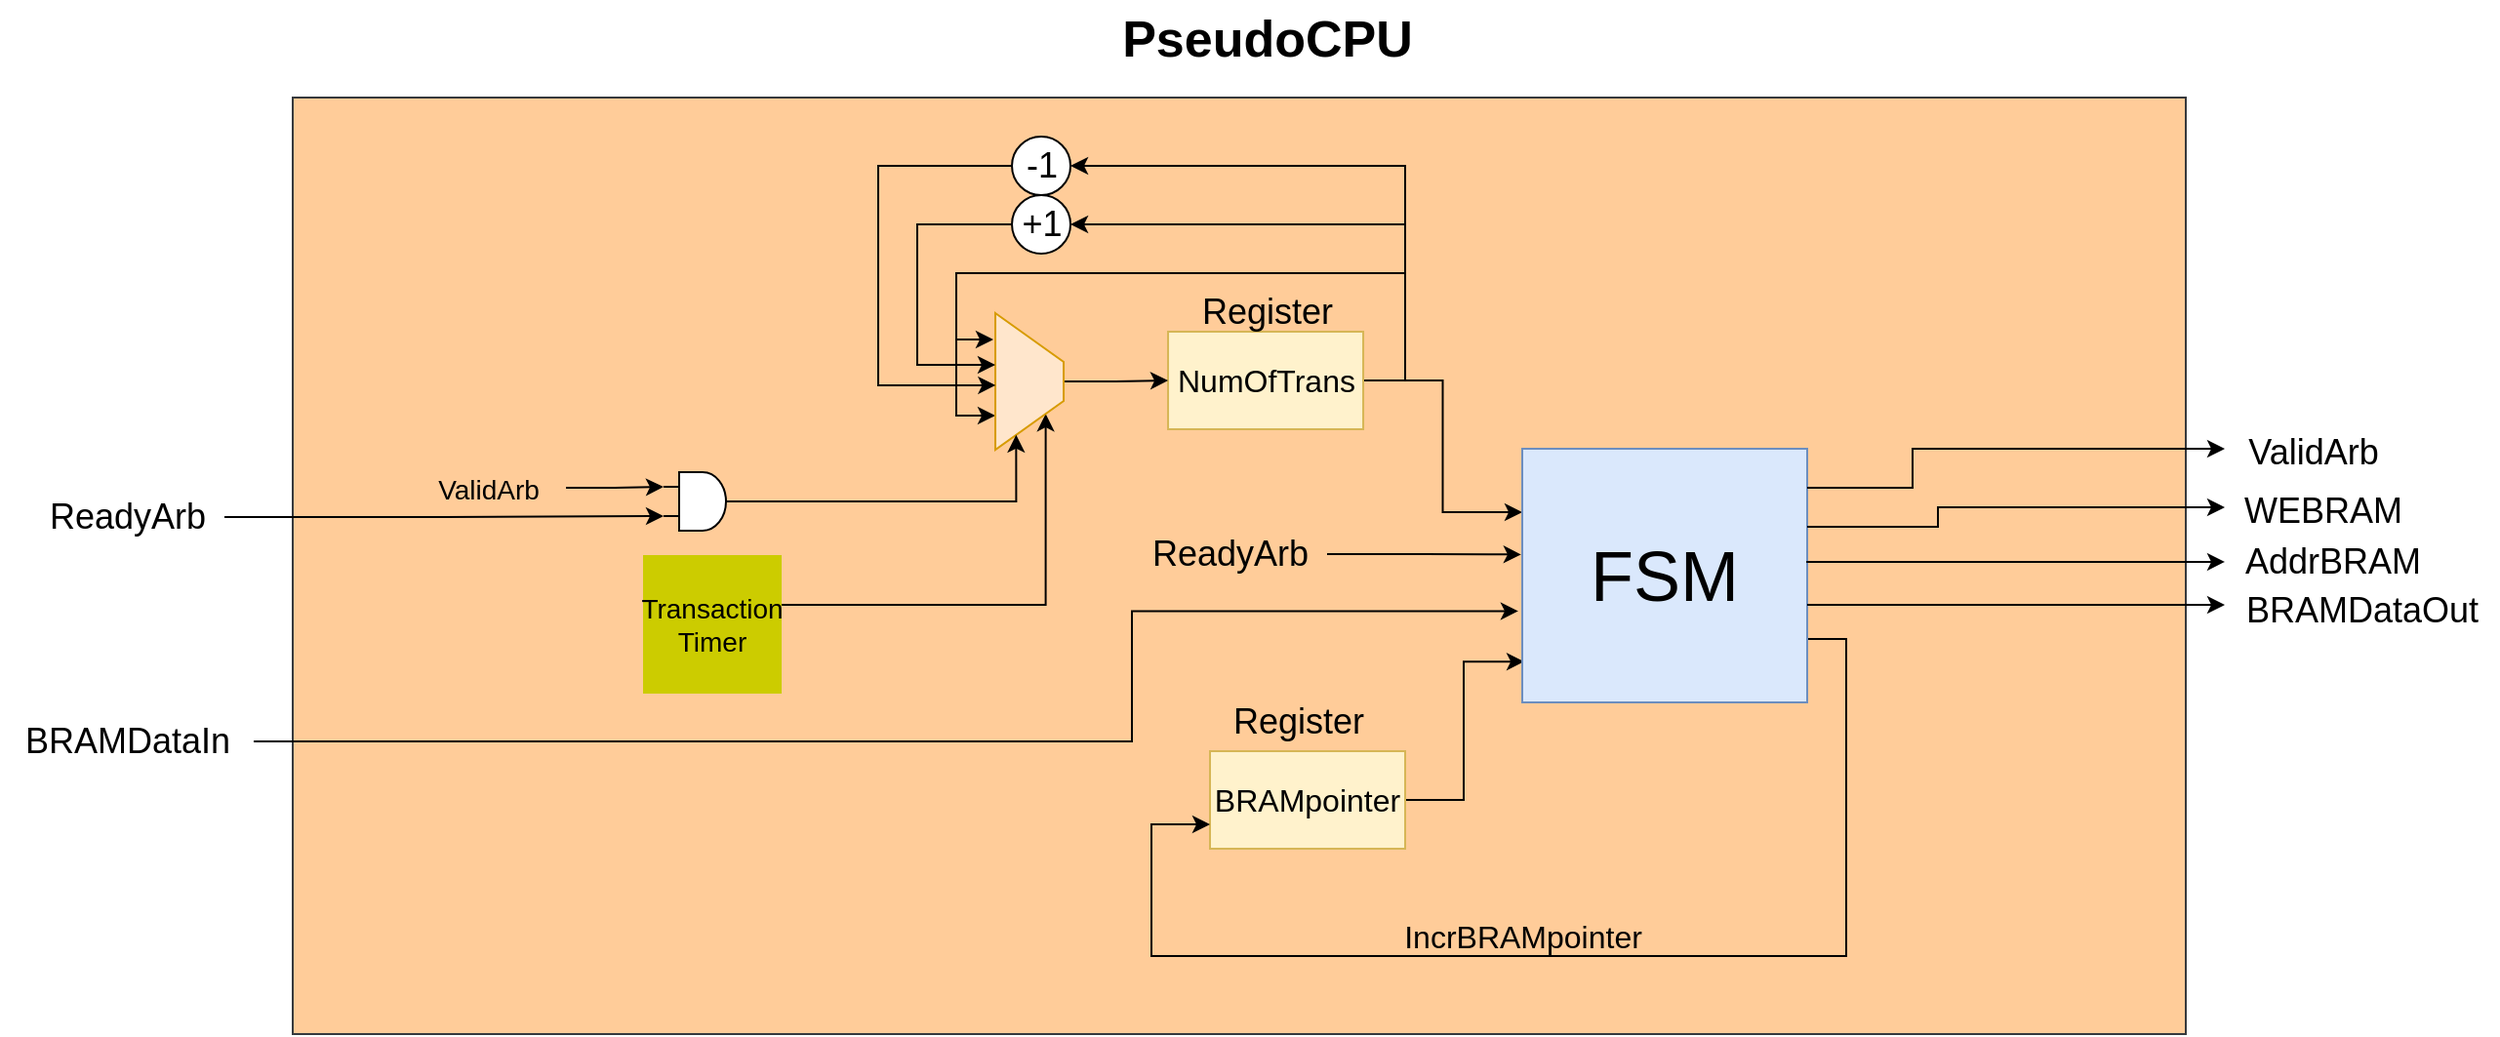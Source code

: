 <mxfile version="20.5.3" type="device" pages="2"><diagram id="vsCVpgHcv9nNFHbX9qWV" name="Σελίδα-1"><mxGraphModel dx="2894" dy="1109" grid="1" gridSize="10" guides="1" tooltips="1" connect="1" arrows="1" fold="1" page="1" pageScale="1" pageWidth="827" pageHeight="1169" math="0" shadow="0"><root><mxCell id="0"/><mxCell id="1" parent="0"/><mxCell id="u67HcpQmWnlVd3f74i1d-48" value="" style="rounded=0;whiteSpace=wrap;html=1;strokeColor=#36393d;fontSize=18;fillColor=#ffcc99;" vertex="1" parent="1"><mxGeometry x="-40" y="260" width="970" height="480" as="geometry"/></mxCell><mxCell id="u67HcpQmWnlVd3f74i1d-1" value="&lt;font style=&quot;font-size: 26px;&quot;&gt;&lt;b&gt;PseudoCPU&lt;/b&gt;&lt;/font&gt;" style="text;html=1;align=center;verticalAlign=middle;resizable=0;points=[];autosize=1;strokeColor=none;fillColor=none;" vertex="1" parent="1"><mxGeometry x="373.52" y="210" width="170" height="40" as="geometry"/></mxCell><mxCell id="u67HcpQmWnlVd3f74i1d-24" style="edgeStyle=orthogonalEdgeStyle;rounded=0;orthogonalLoop=1;jettySize=auto;html=1;entryX=1;entryY=0;entryDx=0;entryDy=0;fontSize=16;" edge="1" parent="1" source="u67HcpQmWnlVd3f74i1d-5" target="u67HcpQmWnlVd3f74i1d-8"><mxGeometry relative="1" as="geometry"><Array as="points"><mxPoint x="346" y="520"/></Array></mxGeometry></mxCell><mxCell id="u67HcpQmWnlVd3f74i1d-5" value="Transaction&lt;br&gt;Timer" style="whiteSpace=wrap;html=1;aspect=fixed;fontSize=14;strokeColor=#CCCC00;fillColor=#CCCC00;" vertex="1" parent="1"><mxGeometry x="140" y="495" width="70" height="70" as="geometry"/></mxCell><mxCell id="u67HcpQmWnlVd3f74i1d-10" style="edgeStyle=orthogonalEdgeStyle;rounded=0;orthogonalLoop=1;jettySize=auto;html=1;exitX=1;exitY=0.5;exitDx=0;exitDy=0;entryX=1;entryY=0.5;entryDx=0;entryDy=0;fontSize=18;" edge="1" parent="1" source="u67HcpQmWnlVd3f74i1d-6" target="u67HcpQmWnlVd3f74i1d-9"><mxGeometry relative="1" as="geometry"><Array as="points"><mxPoint x="530" y="405"/><mxPoint x="530" y="325"/></Array></mxGeometry></mxCell><mxCell id="u67HcpQmWnlVd3f74i1d-13" style="edgeStyle=orthogonalEdgeStyle;rounded=0;orthogonalLoop=1;jettySize=auto;html=1;entryX=1;entryY=0.5;entryDx=0;entryDy=0;fontSize=18;" edge="1" parent="1" source="u67HcpQmWnlVd3f74i1d-6" target="u67HcpQmWnlVd3f74i1d-12"><mxGeometry relative="1" as="geometry"><Array as="points"><mxPoint x="530" y="405"/><mxPoint x="530" y="295"/></Array></mxGeometry></mxCell><mxCell id="u67HcpQmWnlVd3f74i1d-16" style="edgeStyle=orthogonalEdgeStyle;rounded=0;orthogonalLoop=1;jettySize=auto;html=1;fontSize=18;entryX=0.191;entryY=1.029;entryDx=0;entryDy=0;entryPerimeter=0;" edge="1" parent="1" source="u67HcpQmWnlVd3f74i1d-6" target="u67HcpQmWnlVd3f74i1d-8"><mxGeometry relative="1" as="geometry"><mxPoint x="320" y="370" as="targetPoint"/><Array as="points"><mxPoint x="530" y="405"/><mxPoint x="530" y="350"/><mxPoint x="300" y="350"/><mxPoint x="300" y="384"/><mxPoint x="319" y="384"/></Array></mxGeometry></mxCell><mxCell id="u67HcpQmWnlVd3f74i1d-17" style="edgeStyle=orthogonalEdgeStyle;rounded=0;orthogonalLoop=1;jettySize=auto;html=1;entryX=0.75;entryY=1;entryDx=0;entryDy=0;fontSize=18;" edge="1" parent="1" source="u67HcpQmWnlVd3f74i1d-6" target="u67HcpQmWnlVd3f74i1d-8"><mxGeometry relative="1" as="geometry"><Array as="points"><mxPoint x="530" y="405"/><mxPoint x="530" y="350"/><mxPoint x="300" y="350"/><mxPoint x="300" y="423"/></Array></mxGeometry></mxCell><mxCell id="u67HcpQmWnlVd3f74i1d-29" style="edgeStyle=orthogonalEdgeStyle;rounded=0;orthogonalLoop=1;jettySize=auto;html=1;fontSize=14;entryX=0;entryY=0.25;entryDx=0;entryDy=0;" edge="1" parent="1" source="u67HcpQmWnlVd3f74i1d-6" target="u67HcpQmWnlVd3f74i1d-27"><mxGeometry relative="1" as="geometry"/></mxCell><mxCell id="u67HcpQmWnlVd3f74i1d-6" value="&lt;font style=&quot;font-size: 16px;&quot;&gt;NumOfTrans&lt;/font&gt;" style="rounded=0;whiteSpace=wrap;html=1;strokeColor=#d6b656;fontSize=14;fillColor=#fff2cc;" vertex="1" parent="1"><mxGeometry x="408.52" y="380" width="100" height="50" as="geometry"/></mxCell><mxCell id="u67HcpQmWnlVd3f74i1d-7" value="&lt;font style=&quot;font-size: 18px;&quot;&gt;Register&lt;/font&gt;" style="text;html=1;align=center;verticalAlign=middle;resizable=0;points=[];autosize=1;strokeColor=none;fillColor=none;fontSize=14;" vertex="1" parent="1"><mxGeometry x="413.52" y="350" width="90" height="40" as="geometry"/></mxCell><mxCell id="u67HcpQmWnlVd3f74i1d-15" style="edgeStyle=orthogonalEdgeStyle;rounded=0;orthogonalLoop=1;jettySize=auto;html=1;exitX=0.5;exitY=0;exitDx=0;exitDy=0;fontSize=18;" edge="1" parent="1" source="u67HcpQmWnlVd3f74i1d-8" target="u67HcpQmWnlVd3f74i1d-6"><mxGeometry relative="1" as="geometry"/></mxCell><mxCell id="u67HcpQmWnlVd3f74i1d-8" value="" style="shape=trapezoid;perimeter=trapezoidPerimeter;whiteSpace=wrap;html=1;fixedSize=1;strokeColor=#d79b00;fontSize=18;fillColor=#ffe6cc;rotation=90;size=25;" vertex="1" parent="1"><mxGeometry x="302.52" y="388" width="70" height="35" as="geometry"/></mxCell><mxCell id="u67HcpQmWnlVd3f74i1d-11" style="edgeStyle=orthogonalEdgeStyle;rounded=0;orthogonalLoop=1;jettySize=auto;html=1;exitX=0;exitY=0.5;exitDx=0;exitDy=0;fontSize=18;entryX=0.377;entryY=1;entryDx=0;entryDy=0;entryPerimeter=0;" edge="1" parent="1" source="u67HcpQmWnlVd3f74i1d-9" target="u67HcpQmWnlVd3f74i1d-8"><mxGeometry relative="1" as="geometry"><Array as="points"><mxPoint x="280" y="325"/><mxPoint x="280" y="397"/><mxPoint x="320" y="397"/></Array></mxGeometry></mxCell><mxCell id="u67HcpQmWnlVd3f74i1d-9" value="+1" style="ellipse;whiteSpace=wrap;html=1;aspect=fixed;strokeColor=#000000;fontSize=18;fillColor=#FFFFFF;" vertex="1" parent="1"><mxGeometry x="328.52" y="310" width="30" height="30" as="geometry"/></mxCell><mxCell id="u67HcpQmWnlVd3f74i1d-14" style="edgeStyle=orthogonalEdgeStyle;rounded=0;orthogonalLoop=1;jettySize=auto;html=1;exitX=0;exitY=0.5;exitDx=0;exitDy=0;entryX=0.528;entryY=0.995;entryDx=0;entryDy=0;fontSize=18;entryPerimeter=0;" edge="1" parent="1" source="u67HcpQmWnlVd3f74i1d-12" target="u67HcpQmWnlVd3f74i1d-8"><mxGeometry relative="1" as="geometry"><Array as="points"><mxPoint x="260" y="295"/><mxPoint x="260" y="407"/></Array></mxGeometry></mxCell><mxCell id="u67HcpQmWnlVd3f74i1d-12" value="-1" style="ellipse;whiteSpace=wrap;html=1;aspect=fixed;strokeColor=#000000;fontSize=18;fillColor=#FFFFFF;" vertex="1" parent="1"><mxGeometry x="328.52" y="280" width="30" height="30" as="geometry"/></mxCell><mxCell id="u67HcpQmWnlVd3f74i1d-23" style="edgeStyle=orthogonalEdgeStyle;rounded=0;orthogonalLoop=1;jettySize=auto;html=1;exitX=1;exitY=0.5;exitDx=0;exitDy=0;exitPerimeter=0;entryX=1;entryY=0.75;entryDx=0;entryDy=0;fontSize=16;" edge="1" parent="1" source="u67HcpQmWnlVd3f74i1d-18" target="u67HcpQmWnlVd3f74i1d-8"><mxGeometry relative="1" as="geometry"/></mxCell><mxCell id="u67HcpQmWnlVd3f74i1d-18" value="" style="verticalLabelPosition=bottom;shadow=0;dashed=0;align=center;html=1;verticalAlign=top;shape=mxgraph.electrical.logic_gates.logic_gate;operation=and;strokeColor=#000000;fontSize=18;fillColor=#FFFFFF;" vertex="1" parent="1"><mxGeometry x="150" y="452" width="40" height="30" as="geometry"/></mxCell><mxCell id="u67HcpQmWnlVd3f74i1d-21" style="edgeStyle=orthogonalEdgeStyle;rounded=0;orthogonalLoop=1;jettySize=auto;html=1;entryX=0;entryY=0.25;entryDx=0;entryDy=0;entryPerimeter=0;fontSize=16;" edge="1" parent="1" source="u67HcpQmWnlVd3f74i1d-19" target="u67HcpQmWnlVd3f74i1d-18"><mxGeometry relative="1" as="geometry"/></mxCell><mxCell id="u67HcpQmWnlVd3f74i1d-19" value="&lt;font style=&quot;font-size: 14px;&quot;&gt;ValidArb&lt;/font&gt;" style="text;html=1;align=center;verticalAlign=middle;resizable=0;points=[];autosize=1;strokeColor=none;fillColor=none;fontSize=18;" vertex="1" parent="1"><mxGeometry x="20" y="440" width="80" height="40" as="geometry"/></mxCell><mxCell id="u67HcpQmWnlVd3f74i1d-22" style="edgeStyle=orthogonalEdgeStyle;rounded=0;orthogonalLoop=1;jettySize=auto;html=1;fontSize=16;entryX=0;entryY=0.75;entryDx=0;entryDy=0;entryPerimeter=0;" edge="1" parent="1" source="u67HcpQmWnlVd3f74i1d-20" target="u67HcpQmWnlVd3f74i1d-18"><mxGeometry relative="1" as="geometry"/></mxCell><mxCell id="u67HcpQmWnlVd3f74i1d-20" value="&lt;font style=&quot;font-size: 18px;&quot;&gt;ReadyArb&lt;/font&gt;" style="text;html=1;align=center;verticalAlign=middle;resizable=0;points=[];autosize=1;strokeColor=none;fillColor=none;fontSize=18;" vertex="1" parent="1"><mxGeometry x="-175" y="455" width="100" height="40" as="geometry"/></mxCell><mxCell id="u67HcpQmWnlVd3f74i1d-32" style="edgeStyle=orthogonalEdgeStyle;rounded=0;orthogonalLoop=1;jettySize=auto;html=1;entryX=0.007;entryY=0.839;entryDx=0;entryDy=0;fontSize=18;entryPerimeter=0;" edge="1" parent="1" source="u67HcpQmWnlVd3f74i1d-25" target="u67HcpQmWnlVd3f74i1d-27"><mxGeometry relative="1" as="geometry"/></mxCell><mxCell id="u67HcpQmWnlVd3f74i1d-25" value="&lt;font style=&quot;font-size: 16px;&quot;&gt;BRAMpointer&lt;/font&gt;" style="rounded=0;whiteSpace=wrap;html=1;strokeColor=#d6b656;fontSize=14;fillColor=#fff2cc;" vertex="1" parent="1"><mxGeometry x="430" y="595" width="100" height="50" as="geometry"/></mxCell><mxCell id="u67HcpQmWnlVd3f74i1d-26" value="&lt;font style=&quot;font-size: 18px;&quot;&gt;Register&lt;/font&gt;" style="text;html=1;align=center;verticalAlign=middle;resizable=0;points=[];autosize=1;strokeColor=none;fillColor=none;fontSize=14;" vertex="1" parent="1"><mxGeometry x="430" y="560" width="90" height="40" as="geometry"/></mxCell><mxCell id="u67HcpQmWnlVd3f74i1d-36" style="edgeStyle=orthogonalEdgeStyle;rounded=0;orthogonalLoop=1;jettySize=auto;html=1;exitX=1;exitY=0.75;exitDx=0;exitDy=0;entryX=0;entryY=0.75;entryDx=0;entryDy=0;fontSize=18;" edge="1" parent="1" source="u67HcpQmWnlVd3f74i1d-27" target="u67HcpQmWnlVd3f74i1d-25"><mxGeometry relative="1" as="geometry"><Array as="points"><mxPoint x="756" y="538"/><mxPoint x="756" y="700"/><mxPoint x="400" y="700"/><mxPoint x="400" y="633"/></Array></mxGeometry></mxCell><mxCell id="u67HcpQmWnlVd3f74i1d-27" value="&lt;font style=&quot;font-size: 36px;&quot;&gt;FSM&lt;/font&gt;" style="rounded=0;whiteSpace=wrap;html=1;strokeColor=#6c8ebf;fontSize=16;fillColor=#dae8fc;" vertex="1" parent="1"><mxGeometry x="590" y="440" width="146" height="130" as="geometry"/></mxCell><mxCell id="u67HcpQmWnlVd3f74i1d-31" style="edgeStyle=orthogonalEdgeStyle;rounded=0;orthogonalLoop=1;jettySize=auto;html=1;entryX=-0.014;entryY=0.64;entryDx=0;entryDy=0;fontSize=18;entryPerimeter=0;" edge="1" parent="1" source="u67HcpQmWnlVd3f74i1d-30" target="u67HcpQmWnlVd3f74i1d-27"><mxGeometry relative="1" as="geometry"><Array as="points"><mxPoint x="390" y="590"/><mxPoint x="390" y="523"/></Array></mxGeometry></mxCell><mxCell id="u67HcpQmWnlVd3f74i1d-30" value="&lt;font style=&quot;font-size: 18px;&quot;&gt;BRAMDataIn&lt;/font&gt;" style="text;html=1;align=center;verticalAlign=middle;resizable=0;points=[];autosize=1;strokeColor=none;fillColor=none;fontSize=14;" vertex="1" parent="1"><mxGeometry x="-190" y="570" width="130" height="40" as="geometry"/></mxCell><mxCell id="u67HcpQmWnlVd3f74i1d-35" style="edgeStyle=orthogonalEdgeStyle;rounded=0;orthogonalLoop=1;jettySize=auto;html=1;entryX=-0.004;entryY=0.417;entryDx=0;entryDy=0;entryPerimeter=0;fontSize=18;" edge="1" parent="1" source="u67HcpQmWnlVd3f74i1d-34" target="u67HcpQmWnlVd3f74i1d-27"><mxGeometry relative="1" as="geometry"/></mxCell><mxCell id="u67HcpQmWnlVd3f74i1d-34" value="&lt;font style=&quot;font-size: 18px;&quot;&gt;ReadyArb&lt;/font&gt;" style="text;html=1;align=center;verticalAlign=middle;resizable=0;points=[];autosize=1;strokeColor=none;fillColor=none;fontSize=18;" vertex="1" parent="1"><mxGeometry x="390" y="474" width="100" height="40" as="geometry"/></mxCell><mxCell id="u67HcpQmWnlVd3f74i1d-37" value="&lt;span style=&quot;font-size: 16px;&quot;&gt;IncrBRAMpointer&lt;/span&gt;" style="text;html=1;align=center;verticalAlign=middle;resizable=0;points=[];autosize=1;strokeColor=none;fillColor=none;fontSize=18;" vertex="1" parent="1"><mxGeometry x="515" y="670" width="150" height="40" as="geometry"/></mxCell><mxCell id="u67HcpQmWnlVd3f74i1d-45" style="edgeStyle=orthogonalEdgeStyle;rounded=0;orthogonalLoop=1;jettySize=auto;html=1;fontSize=18;" edge="1" parent="1" source="u67HcpQmWnlVd3f74i1d-27" target="u67HcpQmWnlVd3f74i1d-39"><mxGeometry relative="1" as="geometry"><Array as="points"><mxPoint x="803" y="480"/><mxPoint x="803" y="470"/></Array></mxGeometry></mxCell><mxCell id="u67HcpQmWnlVd3f74i1d-39" value="WEBRAM" style="text;html=1;align=center;verticalAlign=middle;resizable=0;points=[];autosize=1;strokeColor=none;fillColor=none;fontSize=18;" vertex="1" parent="1"><mxGeometry x="950" y="452" width="100" height="40" as="geometry"/></mxCell><mxCell id="u67HcpQmWnlVd3f74i1d-46" style="edgeStyle=orthogonalEdgeStyle;rounded=0;orthogonalLoop=1;jettySize=auto;html=1;fontSize=18;exitX=0.997;exitY=0.446;exitDx=0;exitDy=0;exitPerimeter=0;" edge="1" parent="1" source="u67HcpQmWnlVd3f74i1d-27" target="u67HcpQmWnlVd3f74i1d-40"><mxGeometry relative="1" as="geometry"/></mxCell><mxCell id="u67HcpQmWnlVd3f74i1d-40" value="AddrBRAM" style="text;html=1;align=center;verticalAlign=middle;resizable=0;points=[];autosize=1;strokeColor=none;fillColor=none;fontSize=18;" vertex="1" parent="1"><mxGeometry x="950" y="478" width="110" height="40" as="geometry"/></mxCell><mxCell id="u67HcpQmWnlVd3f74i1d-47" style="edgeStyle=orthogonalEdgeStyle;rounded=0;orthogonalLoop=1;jettySize=auto;html=1;fontSize=18;" edge="1" parent="1" source="u67HcpQmWnlVd3f74i1d-27" target="u67HcpQmWnlVd3f74i1d-41"><mxGeometry relative="1" as="geometry"><mxPoint x="730" y="520" as="sourcePoint"/><Array as="points"><mxPoint x="840" y="520"/><mxPoint x="840" y="520"/></Array></mxGeometry></mxCell><mxCell id="u67HcpQmWnlVd3f74i1d-41" value="BRAMDataOut" style="text;html=1;align=center;verticalAlign=middle;resizable=0;points=[];autosize=1;strokeColor=none;fillColor=none;fontSize=18;" vertex="1" parent="1"><mxGeometry x="950" y="503" width="140" height="40" as="geometry"/></mxCell><mxCell id="u67HcpQmWnlVd3f74i1d-44" style="edgeStyle=orthogonalEdgeStyle;rounded=0;orthogonalLoop=1;jettySize=auto;html=1;fontSize=18;" edge="1" parent="1" source="u67HcpQmWnlVd3f74i1d-27" target="u67HcpQmWnlVd3f74i1d-42"><mxGeometry relative="1" as="geometry"><Array as="points"><mxPoint x="790" y="460"/><mxPoint x="790" y="440"/></Array></mxGeometry></mxCell><mxCell id="u67HcpQmWnlVd3f74i1d-42" value="ValidArb" style="text;html=1;align=center;verticalAlign=middle;resizable=0;points=[];autosize=1;strokeColor=none;fillColor=none;fontSize=18;" vertex="1" parent="1"><mxGeometry x="950" y="422" width="90" height="40" as="geometry"/></mxCell></root></mxGraphModel></diagram><diagram id="1q_oVH46UHrAOPyyqqCe" name="Σελίδα-2"><mxGraphModel dx="1896" dy="574" grid="1" gridSize="10" guides="1" tooltips="1" connect="1" arrows="1" fold="1" page="1" pageScale="1" pageWidth="827" pageHeight="1169" math="0" shadow="0"><root><mxCell id="0"/><mxCell id="1" parent="0"/><mxCell id="0F0LoCqHiNB9eGqpLCai-1" value="If there is not &lt;br&gt;Transaction to insert in DMA wait.If there is a Transaction to insert in DMA Read&amp;nbsp;&lt;br&gt;next Descriptor" style="ellipse;whiteSpace=wrap;html=1;aspect=fixed;fontSize=18;" vertex="1" parent="1"><mxGeometry x="70" y="280" width="240" height="240" as="geometry"/></mxCell><mxCell id="0F0LoCqHiNB9eGqpLCai-2" value="If Descripotr &lt;br&gt;that have been read &lt;br&gt;hasStatus field = Idle and &lt;br&gt;there is permission to write in FIFO write Transaction.If there is not permission to write FIFO wait to obtaine permission .If Descriptor's Status is not Idle Read &lt;br&gt;Next Descriptor&amp;nbsp;" style="ellipse;whiteSpace=wrap;html=1;aspect=fixed;fontSize=18;" vertex="1" parent="1"><mxGeometry x="490" y="275" width="245" height="245" as="geometry"/></mxCell><mxCell id="0F0LoCqHiNB9eGqpLCai-3" value="&lt;font style=&quot;font-size: 24px;&quot;&gt;&lt;b&gt;ReadState&lt;/b&gt;&lt;/font&gt;" style="text;html=1;align=center;verticalAlign=middle;resizable=0;points=[];autosize=1;strokeColor=none;fillColor=none;fontSize=18;" vertex="1" parent="1"><mxGeometry x="150" y="220" width="140" height="40" as="geometry"/></mxCell><mxCell id="0F0LoCqHiNB9eGqpLCai-4" value="&lt;font style=&quot;font-size: 24px;&quot;&gt;&lt;b&gt;WriteState&lt;/b&gt;&lt;/font&gt;" style="text;html=1;align=center;verticalAlign=middle;resizable=0;points=[];autosize=1;strokeColor=none;fillColor=none;fontSize=18;" vertex="1" parent="1"><mxGeometry x="535" y="220" width="140" height="40" as="geometry"/></mxCell><mxCell id="0F0LoCqHiNB9eGqpLCai-5" value="" style="curved=1;endArrow=classic;html=1;rounded=0;fontSize=24;exitX=1;exitY=0;exitDx=0;exitDy=0;" edge="1" parent="1" source="0F0LoCqHiNB9eGqpLCai-1" target="0F0LoCqHiNB9eGqpLCai-2"><mxGeometry width="50" height="50" relative="1" as="geometry"><mxPoint x="360" y="310" as="sourcePoint"/><mxPoint x="410" y="260" as="targetPoint"/><Array as="points"><mxPoint x="420" y="270"/></Array></mxGeometry></mxCell><mxCell id="0F0LoCqHiNB9eGqpLCai-8" value="if there is more than on&lt;br&gt;transactions to insert in DMA" style="text;html=1;align=center;verticalAlign=middle;resizable=0;points=[];autosize=1;strokeColor=none;fillColor=none;fontSize=18;" vertex="1" parent="1"><mxGeometry x="280" y="241" width="250" height="60" as="geometry"/></mxCell><mxCell id="0F0LoCqHiNB9eGqpLCai-9" value="" style="curved=1;endArrow=classic;html=1;rounded=0;fontSize=24;exitX=0.063;exitY=0.752;exitDx=0;exitDy=0;entryX=0.915;entryY=0.797;entryDx=0;entryDy=0;entryPerimeter=0;exitPerimeter=0;" edge="1" parent="1" source="0F0LoCqHiNB9eGqpLCai-2" target="0F0LoCqHiNB9eGqpLCai-1"><mxGeometry width="50" height="50" relative="1" as="geometry"><mxPoint x="518.519" y="337.418" as="sourcePoint"/><mxPoint x="307.782" y="322.218" as="targetPoint"/><Array as="points"><mxPoint x="410" y="510"/></Array></mxGeometry></mxCell><mxCell id="0F0LoCqHiNB9eGqpLCai-10" value="if Ready Arbiter to write to FIFO&amp;nbsp;&lt;br&gt;and WE of BRAM != 0" style="text;html=1;align=center;verticalAlign=middle;resizable=0;points=[];autosize=1;strokeColor=none;fillColor=none;fontSize=18;" vertex="1" parent="1"><mxGeometry x="266" y="481" width="280" height="60" as="geometry"/></mxCell><mxCell id="0F0LoCqHiNB9eGqpLCai-11" value="" style="curved=1;endArrow=classic;html=1;rounded=0;fontSize=24;exitX=0.001;exitY=0.408;exitDx=0;exitDy=0;exitPerimeter=0;entryX=0;entryY=0;entryDx=0;entryDy=0;" edge="1" parent="1" source="0F0LoCqHiNB9eGqpLCai-1" target="0F0LoCqHiNB9eGqpLCai-1"><mxGeometry width="50" height="50" relative="1" as="geometry"><mxPoint x="284.853" y="325.147" as="sourcePoint"/><mxPoint x="520.237" y="340.058" as="targetPoint"/><Array as="points"><mxPoint x="20" y="300"/></Array></mxGeometry></mxCell><mxCell id="0F0LoCqHiNB9eGqpLCai-12" value="There is not&lt;br&gt;Trans to insert In DMA" style="text;html=1;align=center;verticalAlign=middle;resizable=0;points=[];autosize=1;strokeColor=none;fillColor=none;fontSize=18;rotation=-10;" vertex="1" parent="1"><mxGeometry x="-60" y="260" width="200" height="60" as="geometry"/></mxCell><mxCell id="0F0LoCqHiNB9eGqpLCai-13" value="" style="curved=1;endArrow=classic;html=1;rounded=0;fontSize=24;exitX=0.977;exitY=0.333;exitDx=0;exitDy=0;exitPerimeter=0;entryX=0.749;entryY=0.066;entryDx=0;entryDy=0;entryPerimeter=0;" edge="1" parent="1" source="0F0LoCqHiNB9eGqpLCai-2" target="0F0LoCqHiNB9eGqpLCai-2"><mxGeometry width="50" height="50" relative="1" as="geometry"><mxPoint x="760.24" y="352.92" as="sourcePoint"/><mxPoint x="795.147" y="290.147" as="targetPoint"/><Array as="points"><mxPoint x="760" y="280"/></Array></mxGeometry></mxCell><mxCell id="0F0LoCqHiNB9eGqpLCai-14" value="There is not&lt;br&gt;access to FIFO or Desc&lt;br&gt;Status isnot Idle" style="text;html=1;align=center;verticalAlign=middle;resizable=0;points=[];autosize=1;strokeColor=none;fillColor=none;fontSize=18;rotation=30;" vertex="1" parent="1"><mxGeometry x="690" y="260" width="210" height="80" as="geometry"/></mxCell></root></mxGraphModel></diagram></mxfile>